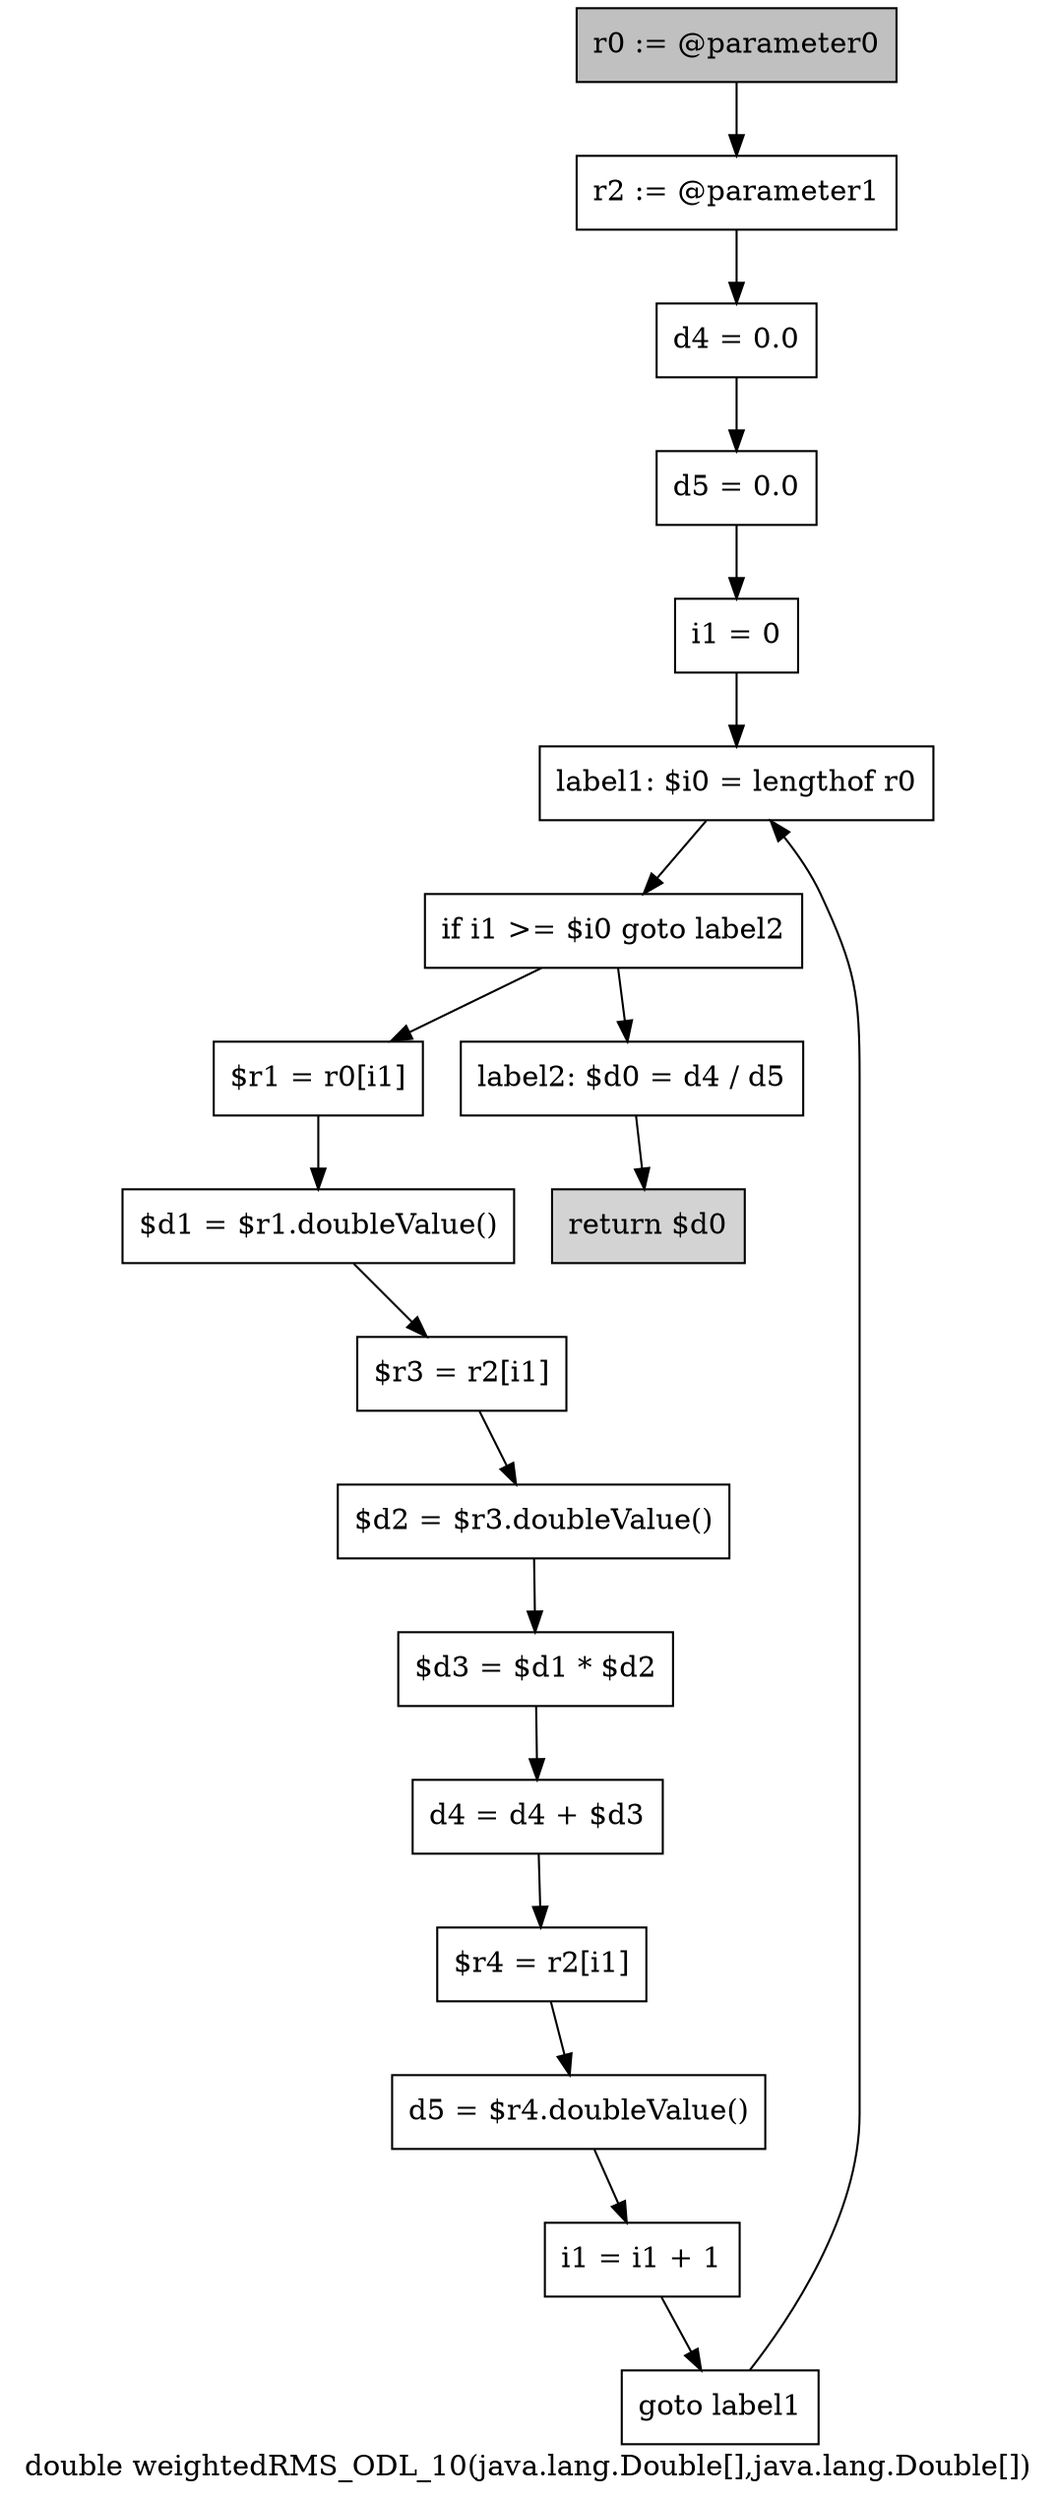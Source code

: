 digraph "double weightedRMS_ODL_10(java.lang.Double[],java.lang.Double[])" {
    label="double weightedRMS_ODL_10(java.lang.Double[],java.lang.Double[])";
    node [shape=box];
    "0" [style=filled,fillcolor=gray,label="r0 := @parameter0",];
    "1" [label="r2 := @parameter1",];
    "0"->"1";
    "2" [label="d4 = 0.0",];
    "1"->"2";
    "3" [label="d5 = 0.0",];
    "2"->"3";
    "4" [label="i1 = 0",];
    "3"->"4";
    "5" [label="label1: $i0 = lengthof r0",];
    "4"->"5";
    "6" [label="if i1 >= $i0 goto label2",];
    "5"->"6";
    "7" [label="$r1 = r0[i1]",];
    "6"->"7";
    "17" [label="label2: $d0 = d4 / d5",];
    "6"->"17";
    "8" [label="$d1 = $r1.doubleValue()",];
    "7"->"8";
    "9" [label="$r3 = r2[i1]",];
    "8"->"9";
    "10" [label="$d2 = $r3.doubleValue()",];
    "9"->"10";
    "11" [label="$d3 = $d1 * $d2",];
    "10"->"11";
    "12" [label="d4 = d4 + $d3",];
    "11"->"12";
    "13" [label="$r4 = r2[i1]",];
    "12"->"13";
    "14" [label="d5 = $r4.doubleValue()",];
    "13"->"14";
    "15" [label="i1 = i1 + 1",];
    "14"->"15";
    "16" [label="goto label1",];
    "15"->"16";
    "16"->"5";
    "18" [style=filled,fillcolor=lightgray,label="return $d0",];
    "17"->"18";
}
